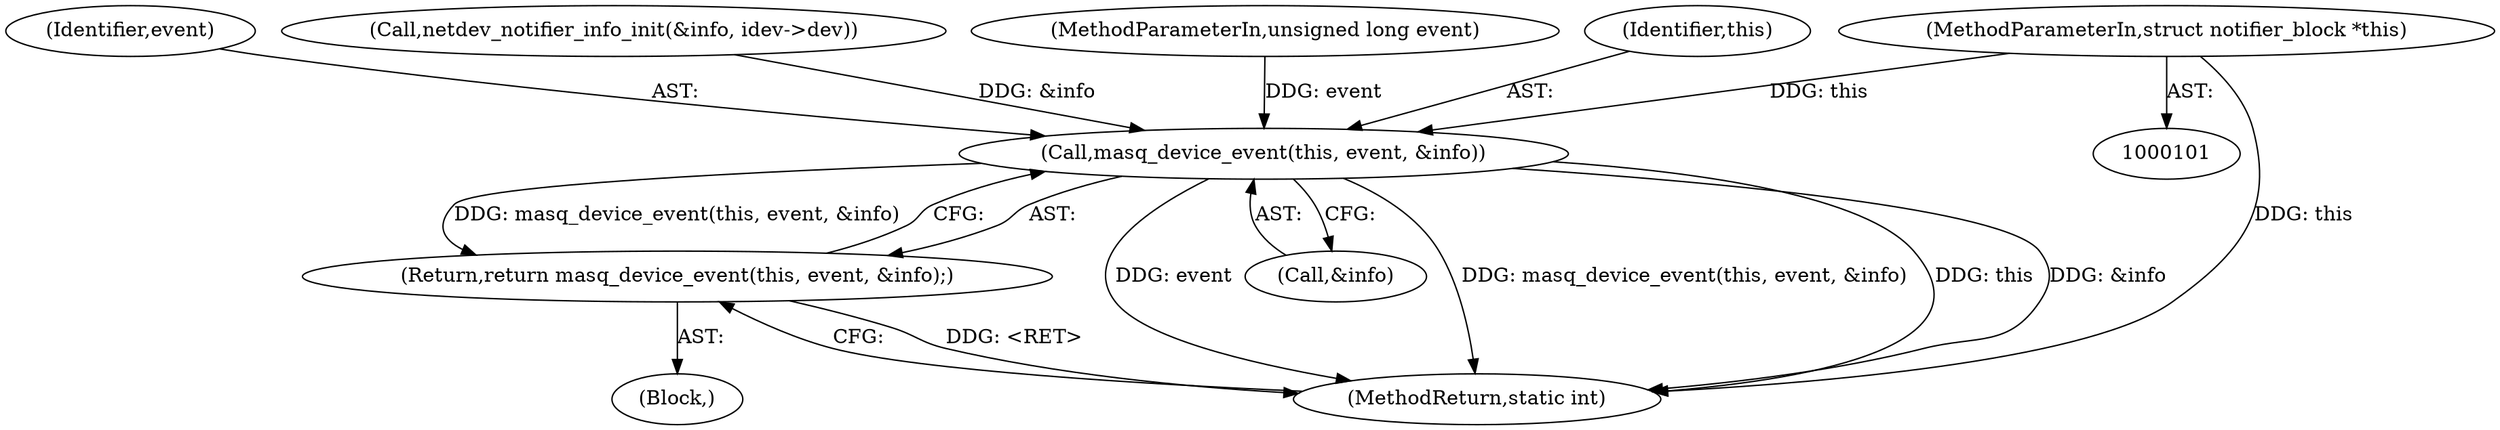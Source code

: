 digraph "0_linux_fbd40ea0180a2d328c5adc61414dc8bab9335ce2_1@pointer" {
"1000102" [label="(MethodParameterIn,struct notifier_block *this)"];
"1000128" [label="(Call,masq_device_event(this, event, &info))"];
"1000127" [label="(Return,return masq_device_event(this, event, &info);)"];
"1000131" [label="(Call,&info)"];
"1000130" [label="(Identifier,event)"];
"1000127" [label="(Return,return masq_device_event(this, event, &info);)"];
"1000121" [label="(Call,netdev_notifier_info_init(&info, idev->dev))"];
"1000128" [label="(Call,masq_device_event(this, event, &info))"];
"1000103" [label="(MethodParameterIn,unsigned long event)"];
"1000133" [label="(MethodReturn,static int)"];
"1000102" [label="(MethodParameterIn,struct notifier_block *this)"];
"1000105" [label="(Block,)"];
"1000129" [label="(Identifier,this)"];
"1000102" -> "1000101"  [label="AST: "];
"1000102" -> "1000133"  [label="DDG: this"];
"1000102" -> "1000128"  [label="DDG: this"];
"1000128" -> "1000127"  [label="AST: "];
"1000128" -> "1000131"  [label="CFG: "];
"1000129" -> "1000128"  [label="AST: "];
"1000130" -> "1000128"  [label="AST: "];
"1000131" -> "1000128"  [label="AST: "];
"1000127" -> "1000128"  [label="CFG: "];
"1000128" -> "1000133"  [label="DDG: event"];
"1000128" -> "1000133"  [label="DDG: masq_device_event(this, event, &info)"];
"1000128" -> "1000133"  [label="DDG: this"];
"1000128" -> "1000133"  [label="DDG: &info"];
"1000128" -> "1000127"  [label="DDG: masq_device_event(this, event, &info)"];
"1000103" -> "1000128"  [label="DDG: event"];
"1000121" -> "1000128"  [label="DDG: &info"];
"1000127" -> "1000105"  [label="AST: "];
"1000133" -> "1000127"  [label="CFG: "];
"1000127" -> "1000133"  [label="DDG: <RET>"];
}
